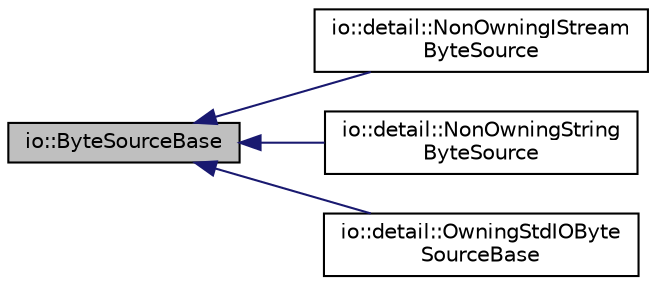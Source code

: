 digraph "io::ByteSourceBase"
{
  edge [fontname="Helvetica",fontsize="10",labelfontname="Helvetica",labelfontsize="10"];
  node [fontname="Helvetica",fontsize="10",shape=record];
  rankdir="LR";
  Node0 [label="io::ByteSourceBase",height=0.2,width=0.4,color="black", fillcolor="grey75", style="filled", fontcolor="black"];
  Node0 -> Node1 [dir="back",color="midnightblue",fontsize="10",style="solid",fontname="Helvetica"];
  Node1 [label="io::detail::NonOwningIStream\lByteSource",height=0.2,width=0.4,color="black", fillcolor="white", style="filled",URL="$classio_1_1detail_1_1NonOwningIStreamByteSource.html"];
  Node0 -> Node2 [dir="back",color="midnightblue",fontsize="10",style="solid",fontname="Helvetica"];
  Node2 [label="io::detail::NonOwningString\lByteSource",height=0.2,width=0.4,color="black", fillcolor="white", style="filled",URL="$classio_1_1detail_1_1NonOwningStringByteSource.html"];
  Node0 -> Node3 [dir="back",color="midnightblue",fontsize="10",style="solid",fontname="Helvetica"];
  Node3 [label="io::detail::OwningStdIOByte\lSourceBase",height=0.2,width=0.4,color="black", fillcolor="white", style="filled",URL="$classio_1_1detail_1_1OwningStdIOByteSourceBase.html"];
}
